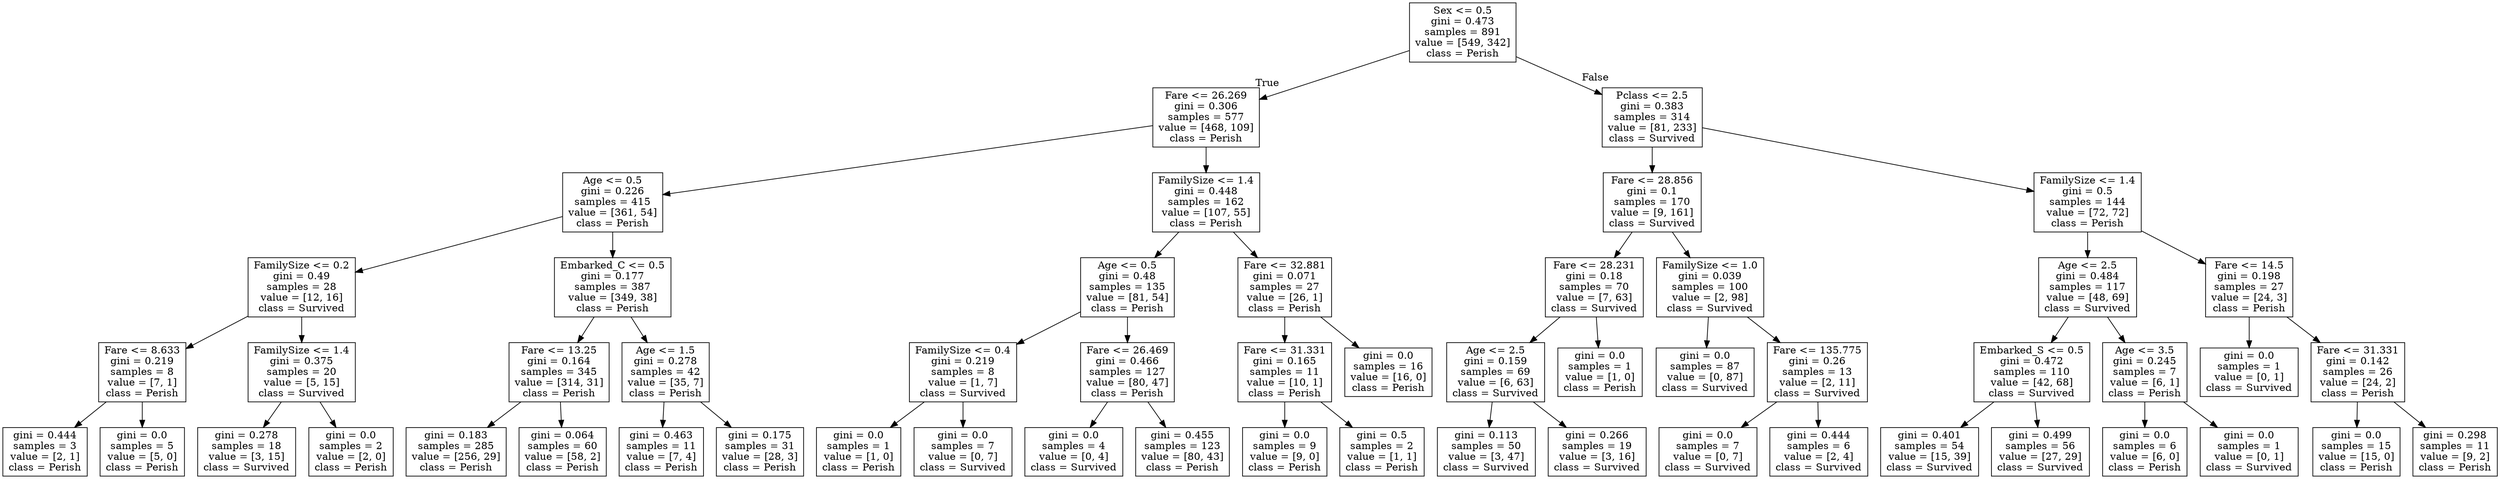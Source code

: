 digraph Tree {
node [shape=box] ;
0 [label="Sex <= 0.5\ngini = 0.473\nsamples = 891\nvalue = [549, 342]\nclass = Perish"] ;
1 [label="Fare <= 26.269\ngini = 0.306\nsamples = 577\nvalue = [468, 109]\nclass = Perish"] ;
0 -> 1 [labeldistance=2.5, labelangle=45, headlabel="True"] ;
2 [label="Age <= 0.5\ngini = 0.226\nsamples = 415\nvalue = [361, 54]\nclass = Perish"] ;
1 -> 2 ;
3 [label="FamilySize <= 0.2\ngini = 0.49\nsamples = 28\nvalue = [12, 16]\nclass = Survived"] ;
2 -> 3 ;
4 [label="Fare <= 8.633\ngini = 0.219\nsamples = 8\nvalue = [7, 1]\nclass = Perish"] ;
3 -> 4 ;
5 [label="gini = 0.444\nsamples = 3\nvalue = [2, 1]\nclass = Perish"] ;
4 -> 5 ;
6 [label="gini = 0.0\nsamples = 5\nvalue = [5, 0]\nclass = Perish"] ;
4 -> 6 ;
7 [label="FamilySize <= 1.4\ngini = 0.375\nsamples = 20\nvalue = [5, 15]\nclass = Survived"] ;
3 -> 7 ;
8 [label="gini = 0.278\nsamples = 18\nvalue = [3, 15]\nclass = Survived"] ;
7 -> 8 ;
9 [label="gini = 0.0\nsamples = 2\nvalue = [2, 0]\nclass = Perish"] ;
7 -> 9 ;
10 [label="Embarked_C <= 0.5\ngini = 0.177\nsamples = 387\nvalue = [349, 38]\nclass = Perish"] ;
2 -> 10 ;
11 [label="Fare <= 13.25\ngini = 0.164\nsamples = 345\nvalue = [314, 31]\nclass = Perish"] ;
10 -> 11 ;
12 [label="gini = 0.183\nsamples = 285\nvalue = [256, 29]\nclass = Perish"] ;
11 -> 12 ;
13 [label="gini = 0.064\nsamples = 60\nvalue = [58, 2]\nclass = Perish"] ;
11 -> 13 ;
14 [label="Age <= 1.5\ngini = 0.278\nsamples = 42\nvalue = [35, 7]\nclass = Perish"] ;
10 -> 14 ;
15 [label="gini = 0.463\nsamples = 11\nvalue = [7, 4]\nclass = Perish"] ;
14 -> 15 ;
16 [label="gini = 0.175\nsamples = 31\nvalue = [28, 3]\nclass = Perish"] ;
14 -> 16 ;
17 [label="FamilySize <= 1.4\ngini = 0.448\nsamples = 162\nvalue = [107, 55]\nclass = Perish"] ;
1 -> 17 ;
18 [label="Age <= 0.5\ngini = 0.48\nsamples = 135\nvalue = [81, 54]\nclass = Perish"] ;
17 -> 18 ;
19 [label="FamilySize <= 0.4\ngini = 0.219\nsamples = 8\nvalue = [1, 7]\nclass = Survived"] ;
18 -> 19 ;
20 [label="gini = 0.0\nsamples = 1\nvalue = [1, 0]\nclass = Perish"] ;
19 -> 20 ;
21 [label="gini = 0.0\nsamples = 7\nvalue = [0, 7]\nclass = Survived"] ;
19 -> 21 ;
22 [label="Fare <= 26.469\ngini = 0.466\nsamples = 127\nvalue = [80, 47]\nclass = Perish"] ;
18 -> 22 ;
23 [label="gini = 0.0\nsamples = 4\nvalue = [0, 4]\nclass = Survived"] ;
22 -> 23 ;
24 [label="gini = 0.455\nsamples = 123\nvalue = [80, 43]\nclass = Perish"] ;
22 -> 24 ;
25 [label="Fare <= 32.881\ngini = 0.071\nsamples = 27\nvalue = [26, 1]\nclass = Perish"] ;
17 -> 25 ;
26 [label="Fare <= 31.331\ngini = 0.165\nsamples = 11\nvalue = [10, 1]\nclass = Perish"] ;
25 -> 26 ;
27 [label="gini = 0.0\nsamples = 9\nvalue = [9, 0]\nclass = Perish"] ;
26 -> 27 ;
28 [label="gini = 0.5\nsamples = 2\nvalue = [1, 1]\nclass = Perish"] ;
26 -> 28 ;
29 [label="gini = 0.0\nsamples = 16\nvalue = [16, 0]\nclass = Perish"] ;
25 -> 29 ;
30 [label="Pclass <= 2.5\ngini = 0.383\nsamples = 314\nvalue = [81, 233]\nclass = Survived"] ;
0 -> 30 [labeldistance=2.5, labelangle=-45, headlabel="False"] ;
31 [label="Fare <= 28.856\ngini = 0.1\nsamples = 170\nvalue = [9, 161]\nclass = Survived"] ;
30 -> 31 ;
32 [label="Fare <= 28.231\ngini = 0.18\nsamples = 70\nvalue = [7, 63]\nclass = Survived"] ;
31 -> 32 ;
33 [label="Age <= 2.5\ngini = 0.159\nsamples = 69\nvalue = [6, 63]\nclass = Survived"] ;
32 -> 33 ;
34 [label="gini = 0.113\nsamples = 50\nvalue = [3, 47]\nclass = Survived"] ;
33 -> 34 ;
35 [label="gini = 0.266\nsamples = 19\nvalue = [3, 16]\nclass = Survived"] ;
33 -> 35 ;
36 [label="gini = 0.0\nsamples = 1\nvalue = [1, 0]\nclass = Perish"] ;
32 -> 36 ;
37 [label="FamilySize <= 1.0\ngini = 0.039\nsamples = 100\nvalue = [2, 98]\nclass = Survived"] ;
31 -> 37 ;
38 [label="gini = 0.0\nsamples = 87\nvalue = [0, 87]\nclass = Survived"] ;
37 -> 38 ;
39 [label="Fare <= 135.775\ngini = 0.26\nsamples = 13\nvalue = [2, 11]\nclass = Survived"] ;
37 -> 39 ;
40 [label="gini = 0.0\nsamples = 7\nvalue = [0, 7]\nclass = Survived"] ;
39 -> 40 ;
41 [label="gini = 0.444\nsamples = 6\nvalue = [2, 4]\nclass = Survived"] ;
39 -> 41 ;
42 [label="FamilySize <= 1.4\ngini = 0.5\nsamples = 144\nvalue = [72, 72]\nclass = Perish"] ;
30 -> 42 ;
43 [label="Age <= 2.5\ngini = 0.484\nsamples = 117\nvalue = [48, 69]\nclass = Survived"] ;
42 -> 43 ;
44 [label="Embarked_S <= 0.5\ngini = 0.472\nsamples = 110\nvalue = [42, 68]\nclass = Survived"] ;
43 -> 44 ;
45 [label="gini = 0.401\nsamples = 54\nvalue = [15, 39]\nclass = Survived"] ;
44 -> 45 ;
46 [label="gini = 0.499\nsamples = 56\nvalue = [27, 29]\nclass = Survived"] ;
44 -> 46 ;
47 [label="Age <= 3.5\ngini = 0.245\nsamples = 7\nvalue = [6, 1]\nclass = Perish"] ;
43 -> 47 ;
48 [label="gini = 0.0\nsamples = 6\nvalue = [6, 0]\nclass = Perish"] ;
47 -> 48 ;
49 [label="gini = 0.0\nsamples = 1\nvalue = [0, 1]\nclass = Survived"] ;
47 -> 49 ;
50 [label="Fare <= 14.5\ngini = 0.198\nsamples = 27\nvalue = [24, 3]\nclass = Perish"] ;
42 -> 50 ;
51 [label="gini = 0.0\nsamples = 1\nvalue = [0, 1]\nclass = Survived"] ;
50 -> 51 ;
52 [label="Fare <= 31.331\ngini = 0.142\nsamples = 26\nvalue = [24, 2]\nclass = Perish"] ;
50 -> 52 ;
53 [label="gini = 0.0\nsamples = 15\nvalue = [15, 0]\nclass = Perish"] ;
52 -> 53 ;
54 [label="gini = 0.298\nsamples = 11\nvalue = [9, 2]\nclass = Perish"] ;
52 -> 54 ;
}